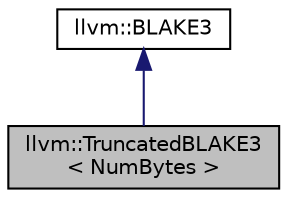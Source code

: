 digraph "llvm::TruncatedBLAKE3&lt; NumBytes &gt;"
{
 // LATEX_PDF_SIZE
  bgcolor="transparent";
  edge [fontname="Helvetica",fontsize="10",labelfontname="Helvetica",labelfontsize="10"];
  node [fontname="Helvetica",fontsize="10",shape=record];
  Node1 [label="llvm::TruncatedBLAKE3\l\< NumBytes \>",height=0.2,width=0.4,color="black", fillcolor="grey75", style="filled", fontcolor="black",tooltip="Like BLAKE3 but using a class-level template parameter for specifying the hash size of the final() an..."];
  Node2 -> Node1 [dir="back",color="midnightblue",fontsize="10",style="solid",fontname="Helvetica"];
  Node2 [label="llvm::BLAKE3",height=0.2,width=0.4,color="black",URL="$classllvm_1_1BLAKE3.html",tooltip="A class that wraps the BLAKE3 algorithm."];
}
